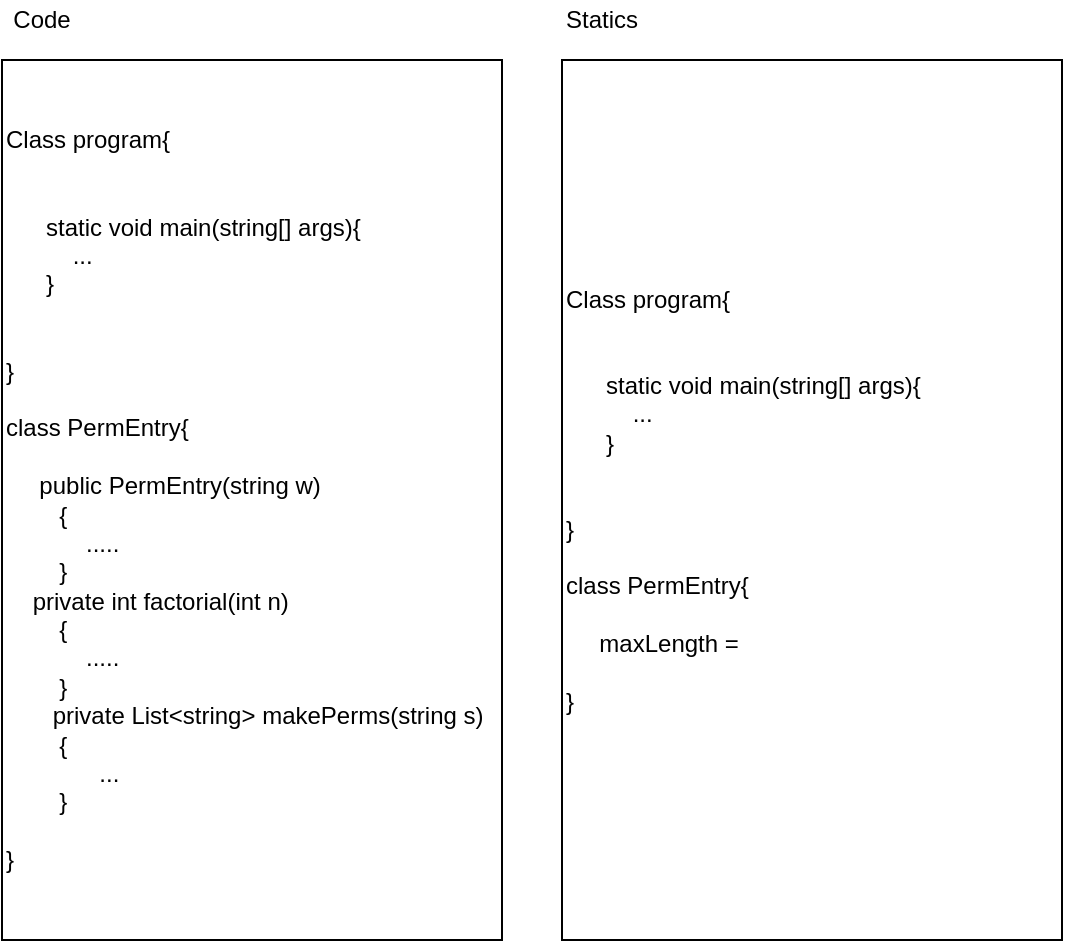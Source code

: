 <mxfile version="14.4.7" type="github">
  <diagram id="MkJ7x8U8QZDx5aW0vpz0" name="Page-1">
    <mxGraphModel dx="1422" dy="865" grid="1" gridSize="10" guides="1" tooltips="1" connect="1" arrows="1" fold="1" page="1" pageScale="1" pageWidth="850" pageHeight="1100" math="0" shadow="0">
      <root>
        <mxCell id="0" />
        <mxCell id="1" parent="0" />
        <mxCell id="QrvTohSwwayNkErZfKIE-2" value="Class program{&lt;br&gt;&lt;br&gt;&lt;div&gt;&lt;br&gt;&lt;/div&gt;&amp;nbsp; &amp;nbsp; &amp;nbsp; static void main(string[] args){&lt;br&gt;&amp;nbsp; &amp;nbsp; &amp;nbsp; &amp;nbsp; &amp;nbsp; ...&lt;br&gt;&amp;nbsp; &amp;nbsp; &amp;nbsp; }&lt;br&gt;&lt;br&gt;&lt;br&gt;}&lt;br&gt;&lt;br&gt;class PermEntry{&lt;br&gt;&lt;br&gt;&amp;nbsp; &amp;nbsp; &amp;nbsp;&lt;span&gt;public PermEntry(string w)&lt;/span&gt;&lt;div&gt;&amp;nbsp; &amp;nbsp; &amp;nbsp; &amp;nbsp; {&lt;/div&gt;&lt;div&gt;&amp;nbsp; &amp;nbsp; &amp;nbsp; &amp;nbsp; &amp;nbsp; &amp;nbsp; .....&lt;/div&gt;&lt;div&gt;&amp;nbsp; &amp;nbsp; &amp;nbsp; &amp;nbsp; }&lt;/div&gt;&lt;div&gt;&amp;nbsp; &amp;nbsp;&amp;nbsp;&lt;span&gt;private int factorial(int n)&lt;/span&gt;&lt;/div&gt;&lt;div&gt;&amp;nbsp; &amp;nbsp; &amp;nbsp; &amp;nbsp; {&lt;/div&gt;&lt;div&gt;&amp;nbsp; &amp;nbsp; &amp;nbsp; &amp;nbsp; &amp;nbsp; &amp;nbsp; .....&lt;/div&gt;&lt;div&gt;&amp;nbsp; &amp;nbsp; &amp;nbsp; &amp;nbsp; }&lt;/div&gt;&amp;nbsp; &amp;nbsp; &amp;nbsp;&amp;nbsp;&lt;span&gt;&amp;nbsp;private List&amp;lt;string&amp;gt; makePerms(string s)&lt;/span&gt;&lt;div&gt;&amp;nbsp; &amp;nbsp; &amp;nbsp; &amp;nbsp; {&lt;/div&gt;&lt;div&gt;&amp;nbsp; &amp;nbsp; &amp;nbsp; &amp;nbsp; &amp;nbsp; &amp;nbsp; &amp;nbsp; ...&lt;/div&gt;&lt;div&gt;&amp;nbsp; &amp;nbsp; &amp;nbsp; &amp;nbsp; }&lt;/div&gt;&lt;br&gt;}" style="rounded=0;whiteSpace=wrap;html=1;align=left;" vertex="1" parent="1">
          <mxGeometry x="40" y="60" width="250" height="440" as="geometry" />
        </mxCell>
        <mxCell id="QrvTohSwwayNkErZfKIE-3" value="Code" style="text;html=1;strokeColor=none;fillColor=none;align=center;verticalAlign=middle;whiteSpace=wrap;rounded=0;" vertex="1" parent="1">
          <mxGeometry x="40" y="30" width="40" height="20" as="geometry" />
        </mxCell>
        <mxCell id="QrvTohSwwayNkErZfKIE-4" value="Class program{&lt;br&gt;&lt;br&gt;&lt;div&gt;&lt;br&gt;&lt;/div&gt;&amp;nbsp; &amp;nbsp; &amp;nbsp; static void main(string[] args){&lt;br&gt;&amp;nbsp; &amp;nbsp; &amp;nbsp; &amp;nbsp; &amp;nbsp; ...&lt;br&gt;&amp;nbsp; &amp;nbsp; &amp;nbsp; }&lt;br&gt;&lt;br&gt;&lt;br&gt;}&lt;br&gt;&lt;br&gt;class PermEntry{&lt;br&gt;&lt;br&gt;&amp;nbsp; &amp;nbsp; &amp;nbsp;maxLength =&amp;nbsp;&lt;br&gt;&lt;br&gt;}" style="rounded=0;whiteSpace=wrap;html=1;align=left;" vertex="1" parent="1">
          <mxGeometry x="320" y="60" width="250" height="440" as="geometry" />
        </mxCell>
        <mxCell id="QrvTohSwwayNkErZfKIE-5" value="Statics" style="text;html=1;strokeColor=none;fillColor=none;align=center;verticalAlign=middle;whiteSpace=wrap;rounded=0;" vertex="1" parent="1">
          <mxGeometry x="320" y="30" width="40" height="20" as="geometry" />
        </mxCell>
      </root>
    </mxGraphModel>
  </diagram>
</mxfile>
